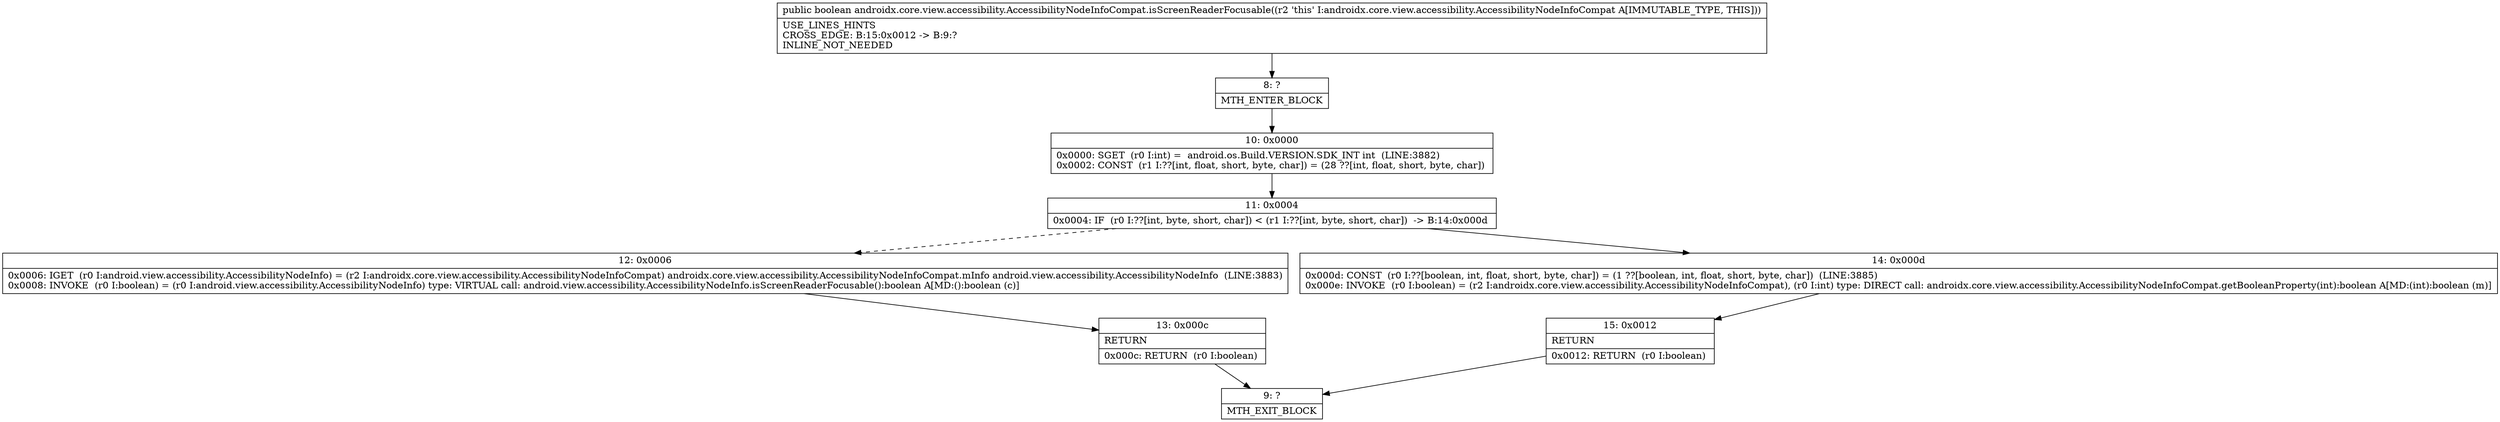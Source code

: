 digraph "CFG forandroidx.core.view.accessibility.AccessibilityNodeInfoCompat.isScreenReaderFocusable()Z" {
Node_8 [shape=record,label="{8\:\ ?|MTH_ENTER_BLOCK\l}"];
Node_10 [shape=record,label="{10\:\ 0x0000|0x0000: SGET  (r0 I:int) =  android.os.Build.VERSION.SDK_INT int  (LINE:3882)\l0x0002: CONST  (r1 I:??[int, float, short, byte, char]) = (28 ??[int, float, short, byte, char]) \l}"];
Node_11 [shape=record,label="{11\:\ 0x0004|0x0004: IF  (r0 I:??[int, byte, short, char]) \< (r1 I:??[int, byte, short, char])  \-\> B:14:0x000d \l}"];
Node_12 [shape=record,label="{12\:\ 0x0006|0x0006: IGET  (r0 I:android.view.accessibility.AccessibilityNodeInfo) = (r2 I:androidx.core.view.accessibility.AccessibilityNodeInfoCompat) androidx.core.view.accessibility.AccessibilityNodeInfoCompat.mInfo android.view.accessibility.AccessibilityNodeInfo  (LINE:3883)\l0x0008: INVOKE  (r0 I:boolean) = (r0 I:android.view.accessibility.AccessibilityNodeInfo) type: VIRTUAL call: android.view.accessibility.AccessibilityNodeInfo.isScreenReaderFocusable():boolean A[MD:():boolean (c)]\l}"];
Node_13 [shape=record,label="{13\:\ 0x000c|RETURN\l|0x000c: RETURN  (r0 I:boolean) \l}"];
Node_9 [shape=record,label="{9\:\ ?|MTH_EXIT_BLOCK\l}"];
Node_14 [shape=record,label="{14\:\ 0x000d|0x000d: CONST  (r0 I:??[boolean, int, float, short, byte, char]) = (1 ??[boolean, int, float, short, byte, char])  (LINE:3885)\l0x000e: INVOKE  (r0 I:boolean) = (r2 I:androidx.core.view.accessibility.AccessibilityNodeInfoCompat), (r0 I:int) type: DIRECT call: androidx.core.view.accessibility.AccessibilityNodeInfoCompat.getBooleanProperty(int):boolean A[MD:(int):boolean (m)]\l}"];
Node_15 [shape=record,label="{15\:\ 0x0012|RETURN\l|0x0012: RETURN  (r0 I:boolean) \l}"];
MethodNode[shape=record,label="{public boolean androidx.core.view.accessibility.AccessibilityNodeInfoCompat.isScreenReaderFocusable((r2 'this' I:androidx.core.view.accessibility.AccessibilityNodeInfoCompat A[IMMUTABLE_TYPE, THIS]))  | USE_LINES_HINTS\lCROSS_EDGE: B:15:0x0012 \-\> B:9:?\lINLINE_NOT_NEEDED\l}"];
MethodNode -> Node_8;Node_8 -> Node_10;
Node_10 -> Node_11;
Node_11 -> Node_12[style=dashed];
Node_11 -> Node_14;
Node_12 -> Node_13;
Node_13 -> Node_9;
Node_14 -> Node_15;
Node_15 -> Node_9;
}

